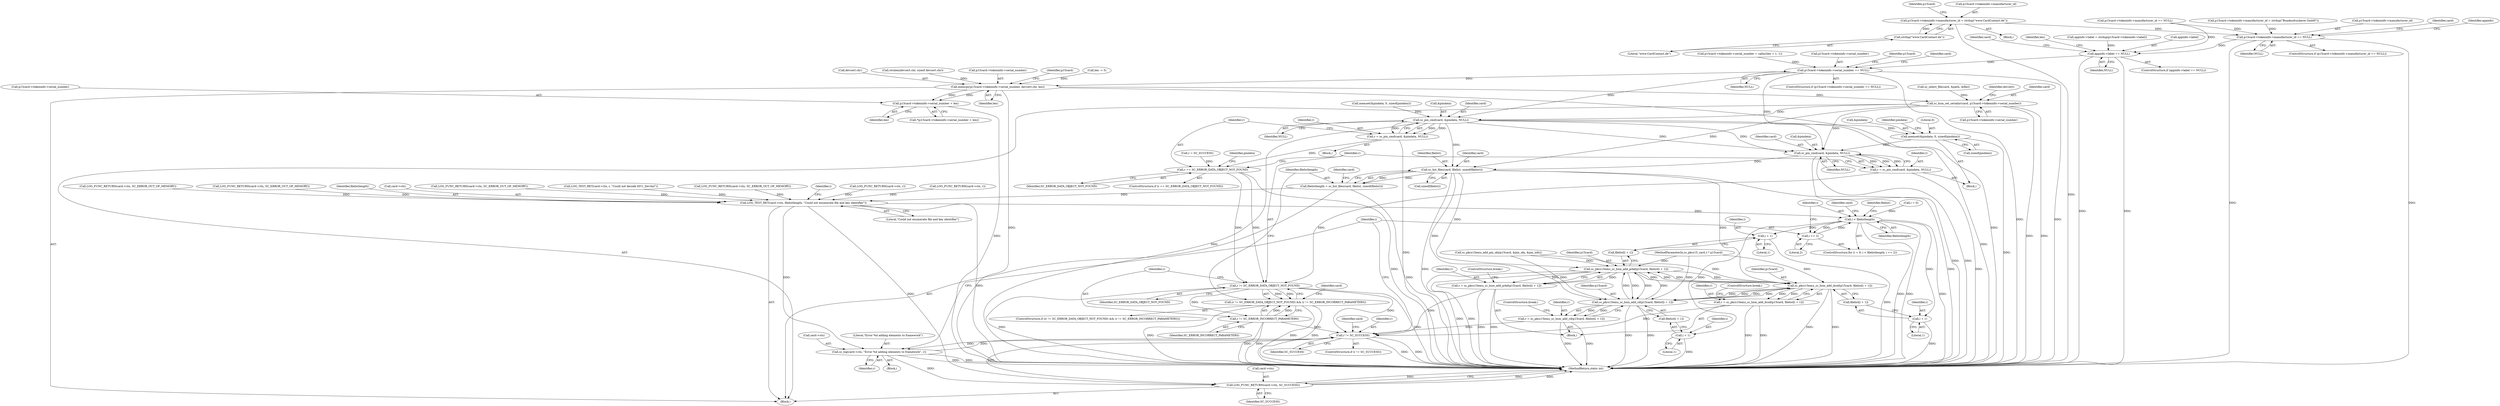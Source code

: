 digraph "0_OpenSC_360e95d45ac4123255a4c796db96337f332160ad#diff-d643a0fa169471dbf2912f4866dc49c5_6@API" {
"1000488" [label="(Call,p15card->tokeninfo->manufacturer_id = strdup(\"www.CardContact.de\"))"];
"1000494" [label="(Call,strdup(\"www.CardContact.de\"))"];
"1000497" [label="(Call,p15card->tokeninfo->manufacturer_id == NULL)"];
"1000520" [label="(Call,appinfo->label == NULL)"];
"1000559" [label="(Call,p15card->tokeninfo->serial_number == NULL)"];
"1000571" [label="(Call,memcpy(p15card->tokeninfo->serial_number, devcert.chr, len))"];
"1000583" [label="(Call,p15card->tokeninfo->serial_number + len)"];
"1000591" [label="(Call,sc_hsm_set_serialnr(card, p15card->tokeninfo->serial_number))"];
"1000958" [label="(Call,sc_pin_cmd(card, &pindata, NULL))"];
"1000956" [label="(Call,r = sc_pin_cmd(card, &pindata, NULL))"];
"1000964" [label="(Call,r == SC_ERROR_DATA_OBJECT_NOT_FOUND)"];
"1000998" [label="(Call,r != SC_ERROR_DATA_OBJECT_NOT_FOUND)"];
"1000997" [label="(Call,(r != SC_ERROR_DATA_OBJECT_NOT_FOUND) && (r != SC_ERROR_INCORRECT_PARAMETERS))"];
"1001001" [label="(Call,r != SC_ERROR_INCORRECT_PARAMETERS)"];
"1001072" [label="(Call,r != SC_SUCCESS)"];
"1001076" [label="(Call,sc_log(card->ctx, \"Error %d adding elements to framework\", r))"];
"1001082" [label="(Call,LOG_FUNC_RETURN(card->ctx, SC_SUCCESS))"];
"1000968" [label="(Call,memset(&pindata, 0, sizeof(pindata)))"];
"1000991" [label="(Call,sc_pin_cmd(card, &pindata, NULL))"];
"1000989" [label="(Call,r = sc_pin_cmd(card, &pindata, NULL))"];
"1001011" [label="(Call,sc_list_files(card, filelist, sizeof(filelist)))"];
"1001009" [label="(Call,filelistlength = sc_list_files(card, filelist, sizeof(filelist)))"];
"1001016" [label="(Call,LOG_TEST_RET(card->ctx, filelistlength, \"Could not enumerate file and key identifier\"))"];
"1001026" [label="(Call,i < filelistlength)"];
"1001029" [label="(Call,i += 2)"];
"1001045" [label="(Call,i + 1)"];
"1001056" [label="(Call,i + 1)"];
"1001067" [label="(Call,i + 1)"];
"1001041" [label="(Call,sc_pkcs15emu_sc_hsm_add_prkd(p15card, filelist[i + 1]))"];
"1001039" [label="(Call,r = sc_pkcs15emu_sc_hsm_add_prkd(p15card, filelist[i + 1]))"];
"1001052" [label="(Call,sc_pkcs15emu_sc_hsm_add_dcod(p15card, filelist[i + 1]))"];
"1001050" [label="(Call,r = sc_pkcs15emu_sc_hsm_add_dcod(p15card, filelist[i + 1]))"];
"1001063" [label="(Call,sc_pkcs15emu_sc_hsm_add_cd(p15card, filelist[i + 1]))"];
"1001061" [label="(Call,r = sc_pkcs15emu_sc_hsm_add_cd(p15card, filelist[i + 1]))"];
"1001017" [label="(Call,card->ctx)"];
"1001054" [label="(Call,filelist[i + 1])"];
"1000478" [label="(Call,p15card->tokeninfo->manufacturer_id = strdup(\"Bundesdruckerei GmbH\"))"];
"1000960" [label="(Call,&pindata)"];
"1000498" [label="(Call,p15card->tokeninfo->manufacturer_id)"];
"1001056" [label="(Call,i + 1)"];
"1001083" [label="(Call,card->ctx)"];
"1001051" [label="(Identifier,r)"];
"1001080" [label="(Literal,\"Error %d adding elements to framework\")"];
"1000107" [label="(Block,)"];
"1000584" [label="(Call,p15card->tokeninfo->serial_number)"];
"1000577" [label="(Call,devcert.chr)"];
"1000992" [label="(Identifier,card)"];
"1001050" [label="(Call,r = sc_pkcs15emu_sc_hsm_add_dcod(p15card, filelist[i + 1]))"];
"1000963" [label="(ControlStructure,if (r == SC_ERROR_DATA_OBJECT_NOT_FOUND))"];
"1001026" [label="(Call,i < filelistlength)"];
"1000527" [label="(Identifier,card)"];
"1000504" [label="(Call,LOG_FUNC_RETURN(card->ctx, SC_ERROR_OUT_OF_MEMORY))"];
"1000966" [label="(Identifier,SC_ERROR_DATA_OBJECT_NOT_FOUND)"];
"1001058" [label="(Literal,1)"];
"1000930" [label="(Call,r = SC_SUCCESS)"];
"1000582" [label="(Call,*(p15card->tokeninfo->serial_number + len))"];
"1000487" [label="(Block,)"];
"1000964" [label="(Call,r == SC_ERROR_DATA_OBJECT_NOT_FOUND)"];
"1001076" [label="(Call,sc_log(card->ctx, \"Error %d adding elements to framework\", r))"];
"1001047" [label="(Literal,1)"];
"1001053" [label="(Identifier,p15card)"];
"1001069" [label="(Literal,1)"];
"1000356" [label="(Call,LOG_TEST_RET(card->ctx, r, \"Could not decode EF.C_DevAut\"))"];
"1001029" [label="(Call,i += 2)"];
"1000495" [label="(Literal,\"www.CardContact.de\")"];
"1000591" [label="(Call,sc_hsm_set_serialnr(card, p15card->tokeninfo->serial_number))"];
"1001070" [label="(ControlStructure,break;)"];
"1001012" [label="(Identifier,card)"];
"1000580" [label="(Identifier,len)"];
"1000531" [label="(Identifier,len)"];
"1000497" [label="(Call,p15card->tokeninfo->manufacturer_id == NULL)"];
"1001018" [label="(Identifier,card)"];
"1000991" [label="(Call,sc_pin_cmd(card, &pindata, NULL))"];
"1000559" [label="(Call,p15card->tokeninfo->serial_number == NULL)"];
"1001010" [label="(Identifier,filelistlength)"];
"1000959" [label="(Identifier,card)"];
"1001087" [label="(MethodReturn,static int)"];
"1000532" [label="(Call,strnlen(devcert.chr, sizeof devcert.chr))"];
"1001082" [label="(Call,LOG_FUNC_RETURN(card->ctx, SC_SUCCESS))"];
"1001040" [label="(Identifier,r)"];
"1000574" [label="(Identifier,p15card)"];
"1000968" [label="(Call,memset(&pindata, 0, sizeof(pindata)))"];
"1001086" [label="(Identifier,SC_SUCCESS)"];
"1001000" [label="(Identifier,SC_ERROR_DATA_OBJECT_NOT_FOUND)"];
"1000902" [label="(Call,sc_pkcs15emu_add_pin_obj(p15card, &pin_obj, &pin_info))"];
"1001039" [label="(Call,r = sc_pkcs15emu_sc_hsm_add_prkd(p15card, filelist[i + 1]))"];
"1000958" [label="(Call,sc_pin_cmd(card, &pindata, NULL))"];
"1000971" [label="(Literal,0)"];
"1000572" [label="(Call,p15card->tokeninfo->serial_number)"];
"1000503" [label="(Identifier,NULL)"];
"1001084" [label="(Identifier,card)"];
"1001006" [label="(Identifier,card)"];
"1001077" [label="(Call,card->ctx)"];
"1000190" [label="(Call,sc_select_file(card, &path, &file))"];
"1001014" [label="(Call,sizeof(filelist))"];
"1001064" [label="(Identifier,p15card)"];
"1000568" [label="(Identifier,card)"];
"1001068" [label="(Identifier,i)"];
"1000965" [label="(Identifier,r)"];
"1000488" [label="(Call,p15card->tokeninfo->manufacturer_id = strdup(\"www.CardContact.de\"))"];
"1000566" [label="(Call,LOG_FUNC_RETURN(card->ctx, SC_ERROR_OUT_OF_MEMORY))"];
"1001024" [label="(Identifier,i)"];
"1001078" [label="(Identifier,card)"];
"1000989" [label="(Call,r = sc_pin_cmd(card, &pindata, NULL))"];
"1001059" [label="(ControlStructure,break;)"];
"1001045" [label="(Call,i + 1)"];
"1000762" [label="(Call,LOG_FUNC_RETURN(card->ctx, r))"];
"1000589" [label="(Identifier,len)"];
"1000912" [label="(Call,LOG_FUNC_RETURN(card->ctx, r))"];
"1000520" [label="(Call,appinfo->label == NULL)"];
"1000999" [label="(Identifier,r)"];
"1000494" [label="(Call,strdup(\"www.CardContact.de\"))"];
"1000934" [label="(Block,)"];
"1001041" [label="(Call,sc_pkcs15emu_sc_hsm_add_prkd(p15card, filelist[i + 1]))"];
"1001065" [label="(Call,filelist[i + 1])"];
"1001001" [label="(Call,r != SC_ERROR_INCORRECT_PARAMETERS)"];
"1001030" [label="(Identifier,i)"];
"1001043" [label="(Call,filelist[i + 1])"];
"1000496" [label="(ControlStructure,if (p15card->tokeninfo->manufacturer_id == NULL))"];
"1000957" [label="(Identifier,r)"];
"1001021" [label="(Literal,\"Could not enumerate file and key identifier\")"];
"1001046" [label="(Identifier,i)"];
"1000565" [label="(Identifier,NULL)"];
"1000558" [label="(ControlStructure,if (p15card->tokeninfo->serial_number == NULL))"];
"1001042" [label="(Identifier,p15card)"];
"1001075" [label="(Block,)"];
"1000956" [label="(Call,r = sc_pin_cmd(card, &pindata, NULL))"];
"1000547" [label="(Call,p15card->tokeninfo->serial_number = calloc(len + 1, 1))"];
"1000583" [label="(Call,p15card->tokeninfo->serial_number + len)"];
"1000600" [label="(Identifier,devcert)"];
"1001057" [label="(Identifier,i)"];
"1000519" [label="(ControlStructure,if (appinfo->label == NULL))"];
"1001081" [label="(Identifier,r)"];
"1000560" [label="(Call,p15card->tokeninfo->serial_number)"];
"1001002" [label="(Identifier,r)"];
"1000453" [label="(Call,p15card->tokeninfo->manufacturer_id == NULL)"];
"1001031" [label="(Literal,2)"];
"1000586" [label="(Identifier,p15card)"];
"1000995" [label="(Identifier,NULL)"];
"1001009" [label="(Call,filelistlength = sc_list_files(card, filelist, sizeof(filelist)))"];
"1000509" [label="(Call,appinfo->label = strdup(p15card->tokeninfo->label))"];
"1000524" [label="(Identifier,NULL)"];
"1000592" [label="(Identifier,card)"];
"1001063" [label="(Call,sc_pkcs15emu_sc_hsm_add_cd(p15card, filelist[i + 1]))"];
"1001022" [label="(ControlStructure,for (i = 0; i < filelistlength; i += 2))"];
"1001072" [label="(Call,r != SC_SUCCESS)"];
"1000969" [label="(Call,&pindata)"];
"1000976" [label="(Identifier,pindata)"];
"1001071" [label="(ControlStructure,if (r != SC_SUCCESS))"];
"1001035" [label="(Identifier,filelist)"];
"1001061" [label="(Call,r = sc_pkcs15emu_sc_hsm_add_cd(p15card, filelist[i + 1]))"];
"1000416" [label="(Call,LOG_FUNC_RETURN(card->ctx, SC_ERROR_OUT_OF_MEMORY))"];
"1000500" [label="(Identifier,p15card)"];
"1000967" [label="(Block,)"];
"1000506" [label="(Identifier,card)"];
"1000935" [label="(Call,memset(&pindata, 0, sizeof(pindata)))"];
"1001067" [label="(Call,i + 1)"];
"1000990" [label="(Identifier,r)"];
"1000525" [label="(Call,LOG_FUNC_RETURN(card->ctx, SC_ERROR_OUT_OF_MEMORY))"];
"1001013" [label="(Identifier,filelist)"];
"1001052" [label="(Call,sc_pkcs15emu_sc_hsm_add_dcod(p15card, filelist[i + 1]))"];
"1000489" [label="(Call,p15card->tokeninfo->manufacturer_id)"];
"1000511" [label="(Identifier,appinfo)"];
"1000571" [label="(Call,memcpy(p15card->tokeninfo->serial_number, devcert.chr, len))"];
"1001073" [label="(Identifier,r)"];
"1000962" [label="(Identifier,NULL)"];
"1001023" [label="(Call,i = 0)"];
"1000593" [label="(Call,p15card->tokeninfo->serial_number)"];
"1001028" [label="(Identifier,filelistlength)"];
"1001011" [label="(Call,sc_list_files(card, filelist, sizeof(filelist)))"];
"1001020" [label="(Identifier,filelistlength)"];
"1001027" [label="(Identifier,i)"];
"1000544" [label="(Call,len -= 5)"];
"1001062" [label="(Identifier,r)"];
"1001016" [label="(Call,LOG_TEST_RET(card->ctx, filelistlength, \"Could not enumerate file and key identifier\"))"];
"1000997" [label="(Call,(r != SC_ERROR_DATA_OBJECT_NOT_FOUND) && (r != SC_ERROR_INCORRECT_PARAMETERS))"];
"1001048" [label="(ControlStructure,break;)"];
"1000993" [label="(Call,&pindata)"];
"1000970" [label="(Identifier,pindata)"];
"1000996" [label="(ControlStructure,if ((r != SC_ERROR_DATA_OBJECT_NOT_FOUND) && (r != SC_ERROR_INCORRECT_PARAMETERS)))"];
"1001074" [label="(Identifier,SC_SUCCESS)"];
"1000521" [label="(Call,appinfo->label)"];
"1000972" [label="(Call,sizeof(pindata))"];
"1000106" [label="(MethodParameterIn,sc_pkcs15_card_t * p15card)"];
"1001037" [label="(Block,)"];
"1000998" [label="(Call,r != SC_ERROR_DATA_OBJECT_NOT_FOUND)"];
"1001003" [label="(Identifier,SC_ERROR_INCORRECT_PARAMETERS)"];
"1000488" -> "1000487"  [label="AST: "];
"1000488" -> "1000494"  [label="CFG: "];
"1000489" -> "1000488"  [label="AST: "];
"1000494" -> "1000488"  [label="AST: "];
"1000500" -> "1000488"  [label="CFG: "];
"1000488" -> "1001087"  [label="DDG: "];
"1000494" -> "1000488"  [label="DDG: "];
"1000488" -> "1000497"  [label="DDG: "];
"1000494" -> "1000495"  [label="CFG: "];
"1000495" -> "1000494"  [label="AST: "];
"1000497" -> "1000496"  [label="AST: "];
"1000497" -> "1000503"  [label="CFG: "];
"1000498" -> "1000497"  [label="AST: "];
"1000503" -> "1000497"  [label="AST: "];
"1000506" -> "1000497"  [label="CFG: "];
"1000511" -> "1000497"  [label="CFG: "];
"1000497" -> "1001087"  [label="DDG: "];
"1000497" -> "1001087"  [label="DDG: "];
"1000478" -> "1000497"  [label="DDG: "];
"1000453" -> "1000497"  [label="DDG: "];
"1000497" -> "1000520"  [label="DDG: "];
"1000520" -> "1000519"  [label="AST: "];
"1000520" -> "1000524"  [label="CFG: "];
"1000521" -> "1000520"  [label="AST: "];
"1000524" -> "1000520"  [label="AST: "];
"1000527" -> "1000520"  [label="CFG: "];
"1000531" -> "1000520"  [label="CFG: "];
"1000520" -> "1001087"  [label="DDG: "];
"1000520" -> "1001087"  [label="DDG: "];
"1000509" -> "1000520"  [label="DDG: "];
"1000453" -> "1000520"  [label="DDG: "];
"1000520" -> "1000559"  [label="DDG: "];
"1000559" -> "1000558"  [label="AST: "];
"1000559" -> "1000565"  [label="CFG: "];
"1000560" -> "1000559"  [label="AST: "];
"1000565" -> "1000559"  [label="AST: "];
"1000568" -> "1000559"  [label="CFG: "];
"1000574" -> "1000559"  [label="CFG: "];
"1000559" -> "1001087"  [label="DDG: "];
"1000559" -> "1001087"  [label="DDG: "];
"1000547" -> "1000559"  [label="DDG: "];
"1000559" -> "1000571"  [label="DDG: "];
"1000559" -> "1000958"  [label="DDG: "];
"1000559" -> "1000991"  [label="DDG: "];
"1000571" -> "1000107"  [label="AST: "];
"1000571" -> "1000580"  [label="CFG: "];
"1000572" -> "1000571"  [label="AST: "];
"1000577" -> "1000571"  [label="AST: "];
"1000580" -> "1000571"  [label="AST: "];
"1000586" -> "1000571"  [label="CFG: "];
"1000571" -> "1001087"  [label="DDG: "];
"1000571" -> "1001087"  [label="DDG: "];
"1000532" -> "1000571"  [label="DDG: "];
"1000544" -> "1000571"  [label="DDG: "];
"1000571" -> "1000583"  [label="DDG: "];
"1000571" -> "1000583"  [label="DDG: "];
"1000571" -> "1000591"  [label="DDG: "];
"1000583" -> "1000582"  [label="AST: "];
"1000583" -> "1000589"  [label="CFG: "];
"1000584" -> "1000583"  [label="AST: "];
"1000589" -> "1000583"  [label="AST: "];
"1000582" -> "1000583"  [label="CFG: "];
"1000583" -> "1001087"  [label="DDG: "];
"1000591" -> "1000107"  [label="AST: "];
"1000591" -> "1000593"  [label="CFG: "];
"1000592" -> "1000591"  [label="AST: "];
"1000593" -> "1000591"  [label="AST: "];
"1000600" -> "1000591"  [label="CFG: "];
"1000591" -> "1001087"  [label="DDG: "];
"1000591" -> "1001087"  [label="DDG: "];
"1000190" -> "1000591"  [label="DDG: "];
"1000591" -> "1000958"  [label="DDG: "];
"1000591" -> "1000991"  [label="DDG: "];
"1000591" -> "1001011"  [label="DDG: "];
"1000958" -> "1000956"  [label="AST: "];
"1000958" -> "1000962"  [label="CFG: "];
"1000959" -> "1000958"  [label="AST: "];
"1000960" -> "1000958"  [label="AST: "];
"1000962" -> "1000958"  [label="AST: "];
"1000956" -> "1000958"  [label="CFG: "];
"1000958" -> "1001087"  [label="DDG: "];
"1000958" -> "1001087"  [label="DDG: "];
"1000958" -> "1000956"  [label="DDG: "];
"1000958" -> "1000956"  [label="DDG: "];
"1000958" -> "1000956"  [label="DDG: "];
"1000935" -> "1000958"  [label="DDG: "];
"1000958" -> "1000968"  [label="DDG: "];
"1000958" -> "1000991"  [label="DDG: "];
"1000958" -> "1000991"  [label="DDG: "];
"1000958" -> "1001011"  [label="DDG: "];
"1000956" -> "1000934"  [label="AST: "];
"1000957" -> "1000956"  [label="AST: "];
"1000965" -> "1000956"  [label="CFG: "];
"1000956" -> "1001087"  [label="DDG: "];
"1000956" -> "1000964"  [label="DDG: "];
"1000964" -> "1000963"  [label="AST: "];
"1000964" -> "1000966"  [label="CFG: "];
"1000965" -> "1000964"  [label="AST: "];
"1000966" -> "1000964"  [label="AST: "];
"1000970" -> "1000964"  [label="CFG: "];
"1000999" -> "1000964"  [label="CFG: "];
"1000964" -> "1001087"  [label="DDG: "];
"1000930" -> "1000964"  [label="DDG: "];
"1000964" -> "1000998"  [label="DDG: "];
"1000964" -> "1000998"  [label="DDG: "];
"1000998" -> "1000997"  [label="AST: "];
"1000998" -> "1001000"  [label="CFG: "];
"1000999" -> "1000998"  [label="AST: "];
"1001000" -> "1000998"  [label="AST: "];
"1001002" -> "1000998"  [label="CFG: "];
"1000997" -> "1000998"  [label="CFG: "];
"1000998" -> "1001087"  [label="DDG: "];
"1000998" -> "1001087"  [label="DDG: "];
"1000998" -> "1000997"  [label="DDG: "];
"1000998" -> "1000997"  [label="DDG: "];
"1000989" -> "1000998"  [label="DDG: "];
"1000998" -> "1001001"  [label="DDG: "];
"1000998" -> "1001072"  [label="DDG: "];
"1000997" -> "1000996"  [label="AST: "];
"1000997" -> "1001001"  [label="CFG: "];
"1001001" -> "1000997"  [label="AST: "];
"1001006" -> "1000997"  [label="CFG: "];
"1001010" -> "1000997"  [label="CFG: "];
"1000997" -> "1001087"  [label="DDG: "];
"1000997" -> "1001087"  [label="DDG: "];
"1000997" -> "1001087"  [label="DDG: "];
"1001001" -> "1000997"  [label="DDG: "];
"1001001" -> "1000997"  [label="DDG: "];
"1001001" -> "1001003"  [label="CFG: "];
"1001002" -> "1001001"  [label="AST: "];
"1001003" -> "1001001"  [label="AST: "];
"1001001" -> "1001087"  [label="DDG: "];
"1001001" -> "1001087"  [label="DDG: "];
"1001001" -> "1001072"  [label="DDG: "];
"1001072" -> "1001071"  [label="AST: "];
"1001072" -> "1001074"  [label="CFG: "];
"1001073" -> "1001072"  [label="AST: "];
"1001074" -> "1001072"  [label="AST: "];
"1001078" -> "1001072"  [label="CFG: "];
"1001030" -> "1001072"  [label="CFG: "];
"1001072" -> "1001087"  [label="DDG: "];
"1001072" -> "1001087"  [label="DDG: "];
"1001061" -> "1001072"  [label="DDG: "];
"1001050" -> "1001072"  [label="DDG: "];
"1001039" -> "1001072"  [label="DDG: "];
"1001076" -> "1001072"  [label="DDG: "];
"1001072" -> "1001076"  [label="DDG: "];
"1001072" -> "1001082"  [label="DDG: "];
"1001076" -> "1001075"  [label="AST: "];
"1001076" -> "1001081"  [label="CFG: "];
"1001077" -> "1001076"  [label="AST: "];
"1001080" -> "1001076"  [label="AST: "];
"1001081" -> "1001076"  [label="AST: "];
"1001030" -> "1001076"  [label="CFG: "];
"1001076" -> "1001087"  [label="DDG: "];
"1001076" -> "1001087"  [label="DDG: "];
"1001016" -> "1001076"  [label="DDG: "];
"1001076" -> "1001082"  [label="DDG: "];
"1001082" -> "1000107"  [label="AST: "];
"1001082" -> "1001086"  [label="CFG: "];
"1001083" -> "1001082"  [label="AST: "];
"1001086" -> "1001082"  [label="AST: "];
"1001087" -> "1001082"  [label="CFG: "];
"1001082" -> "1001087"  [label="DDG: "];
"1001082" -> "1001087"  [label="DDG: "];
"1001082" -> "1001087"  [label="DDG: "];
"1001016" -> "1001082"  [label="DDG: "];
"1000968" -> "1000967"  [label="AST: "];
"1000968" -> "1000972"  [label="CFG: "];
"1000969" -> "1000968"  [label="AST: "];
"1000971" -> "1000968"  [label="AST: "];
"1000972" -> "1000968"  [label="AST: "];
"1000976" -> "1000968"  [label="CFG: "];
"1000968" -> "1001087"  [label="DDG: "];
"1000968" -> "1000991"  [label="DDG: "];
"1000991" -> "1000989"  [label="AST: "];
"1000991" -> "1000995"  [label="CFG: "];
"1000992" -> "1000991"  [label="AST: "];
"1000993" -> "1000991"  [label="AST: "];
"1000995" -> "1000991"  [label="AST: "];
"1000989" -> "1000991"  [label="CFG: "];
"1000991" -> "1001087"  [label="DDG: "];
"1000991" -> "1001087"  [label="DDG: "];
"1000991" -> "1000989"  [label="DDG: "];
"1000991" -> "1000989"  [label="DDG: "];
"1000991" -> "1000989"  [label="DDG: "];
"1000991" -> "1001011"  [label="DDG: "];
"1000989" -> "1000967"  [label="AST: "];
"1000990" -> "1000989"  [label="AST: "];
"1000999" -> "1000989"  [label="CFG: "];
"1000989" -> "1001087"  [label="DDG: "];
"1001011" -> "1001009"  [label="AST: "];
"1001011" -> "1001014"  [label="CFG: "];
"1001012" -> "1001011"  [label="AST: "];
"1001013" -> "1001011"  [label="AST: "];
"1001014" -> "1001011"  [label="AST: "];
"1001009" -> "1001011"  [label="CFG: "];
"1001011" -> "1001087"  [label="DDG: "];
"1001011" -> "1001087"  [label="DDG: "];
"1001011" -> "1001009"  [label="DDG: "];
"1001011" -> "1001009"  [label="DDG: "];
"1001011" -> "1001041"  [label="DDG: "];
"1001011" -> "1001052"  [label="DDG: "];
"1001011" -> "1001063"  [label="DDG: "];
"1001009" -> "1000107"  [label="AST: "];
"1001010" -> "1001009"  [label="AST: "];
"1001018" -> "1001009"  [label="CFG: "];
"1001009" -> "1001087"  [label="DDG: "];
"1001009" -> "1001016"  [label="DDG: "];
"1001016" -> "1000107"  [label="AST: "];
"1001016" -> "1001021"  [label="CFG: "];
"1001017" -> "1001016"  [label="AST: "];
"1001020" -> "1001016"  [label="AST: "];
"1001021" -> "1001016"  [label="AST: "];
"1001024" -> "1001016"  [label="CFG: "];
"1001016" -> "1001087"  [label="DDG: "];
"1000356" -> "1001016"  [label="DDG: "];
"1000566" -> "1001016"  [label="DDG: "];
"1000525" -> "1001016"  [label="DDG: "];
"1000762" -> "1001016"  [label="DDG: "];
"1000504" -> "1001016"  [label="DDG: "];
"1000416" -> "1001016"  [label="DDG: "];
"1000912" -> "1001016"  [label="DDG: "];
"1001016" -> "1001026"  [label="DDG: "];
"1001026" -> "1001022"  [label="AST: "];
"1001026" -> "1001028"  [label="CFG: "];
"1001027" -> "1001026"  [label="AST: "];
"1001028" -> "1001026"  [label="AST: "];
"1001035" -> "1001026"  [label="CFG: "];
"1001084" -> "1001026"  [label="CFG: "];
"1001026" -> "1001087"  [label="DDG: "];
"1001026" -> "1001087"  [label="DDG: "];
"1001026" -> "1001087"  [label="DDG: "];
"1001023" -> "1001026"  [label="DDG: "];
"1001029" -> "1001026"  [label="DDG: "];
"1001026" -> "1001029"  [label="DDG: "];
"1001026" -> "1001045"  [label="DDG: "];
"1001026" -> "1001056"  [label="DDG: "];
"1001026" -> "1001067"  [label="DDG: "];
"1001029" -> "1001022"  [label="AST: "];
"1001029" -> "1001031"  [label="CFG: "];
"1001030" -> "1001029"  [label="AST: "];
"1001031" -> "1001029"  [label="AST: "];
"1001027" -> "1001029"  [label="CFG: "];
"1001045" -> "1001043"  [label="AST: "];
"1001045" -> "1001047"  [label="CFG: "];
"1001046" -> "1001045"  [label="AST: "];
"1001047" -> "1001045"  [label="AST: "];
"1001043" -> "1001045"  [label="CFG: "];
"1001045" -> "1001087"  [label="DDG: "];
"1001056" -> "1001054"  [label="AST: "];
"1001056" -> "1001058"  [label="CFG: "];
"1001057" -> "1001056"  [label="AST: "];
"1001058" -> "1001056"  [label="AST: "];
"1001054" -> "1001056"  [label="CFG: "];
"1001056" -> "1001087"  [label="DDG: "];
"1001067" -> "1001065"  [label="AST: "];
"1001067" -> "1001069"  [label="CFG: "];
"1001068" -> "1001067"  [label="AST: "];
"1001069" -> "1001067"  [label="AST: "];
"1001065" -> "1001067"  [label="CFG: "];
"1001067" -> "1001087"  [label="DDG: "];
"1001041" -> "1001039"  [label="AST: "];
"1001041" -> "1001043"  [label="CFG: "];
"1001042" -> "1001041"  [label="AST: "];
"1001043" -> "1001041"  [label="AST: "];
"1001039" -> "1001041"  [label="CFG: "];
"1001041" -> "1001087"  [label="DDG: "];
"1001041" -> "1001087"  [label="DDG: "];
"1001041" -> "1001039"  [label="DDG: "];
"1001041" -> "1001039"  [label="DDG: "];
"1001063" -> "1001041"  [label="DDG: "];
"1001063" -> "1001041"  [label="DDG: "];
"1000902" -> "1001041"  [label="DDG: "];
"1001052" -> "1001041"  [label="DDG: "];
"1001052" -> "1001041"  [label="DDG: "];
"1000106" -> "1001041"  [label="DDG: "];
"1001041" -> "1001052"  [label="DDG: "];
"1001041" -> "1001052"  [label="DDG: "];
"1001041" -> "1001063"  [label="DDG: "];
"1001041" -> "1001063"  [label="DDG: "];
"1001039" -> "1001037"  [label="AST: "];
"1001040" -> "1001039"  [label="AST: "];
"1001048" -> "1001039"  [label="CFG: "];
"1001039" -> "1001087"  [label="DDG: "];
"1001039" -> "1001087"  [label="DDG: "];
"1001052" -> "1001050"  [label="AST: "];
"1001052" -> "1001054"  [label="CFG: "];
"1001053" -> "1001052"  [label="AST: "];
"1001054" -> "1001052"  [label="AST: "];
"1001050" -> "1001052"  [label="CFG: "];
"1001052" -> "1001087"  [label="DDG: "];
"1001052" -> "1001087"  [label="DDG: "];
"1001052" -> "1001050"  [label="DDG: "];
"1001052" -> "1001050"  [label="DDG: "];
"1001063" -> "1001052"  [label="DDG: "];
"1001063" -> "1001052"  [label="DDG: "];
"1000902" -> "1001052"  [label="DDG: "];
"1000106" -> "1001052"  [label="DDG: "];
"1001052" -> "1001063"  [label="DDG: "];
"1001052" -> "1001063"  [label="DDG: "];
"1001050" -> "1001037"  [label="AST: "];
"1001051" -> "1001050"  [label="AST: "];
"1001059" -> "1001050"  [label="CFG: "];
"1001050" -> "1001087"  [label="DDG: "];
"1001050" -> "1001087"  [label="DDG: "];
"1001063" -> "1001061"  [label="AST: "];
"1001063" -> "1001065"  [label="CFG: "];
"1001064" -> "1001063"  [label="AST: "];
"1001065" -> "1001063"  [label="AST: "];
"1001061" -> "1001063"  [label="CFG: "];
"1001063" -> "1001087"  [label="DDG: "];
"1001063" -> "1001087"  [label="DDG: "];
"1001063" -> "1001061"  [label="DDG: "];
"1001063" -> "1001061"  [label="DDG: "];
"1000902" -> "1001063"  [label="DDG: "];
"1000106" -> "1001063"  [label="DDG: "];
"1001061" -> "1001037"  [label="AST: "];
"1001062" -> "1001061"  [label="AST: "];
"1001070" -> "1001061"  [label="CFG: "];
"1001061" -> "1001087"  [label="DDG: "];
"1001061" -> "1001087"  [label="DDG: "];
}

